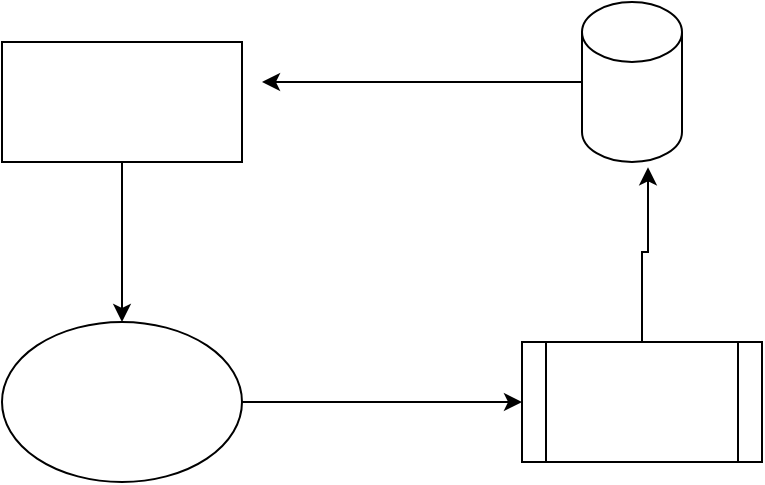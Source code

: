 <mxfile version="13.10.9" type="github">
  <diagram id="NN7nGbNH8k-FjO3jeBPV" name="第 1 页">
    <mxGraphModel dx="1038" dy="548" grid="1" gridSize="10" guides="1" tooltips="1" connect="1" arrows="1" fold="1" page="1" pageScale="1" pageWidth="827" pageHeight="1169" math="0" shadow="0">
      <root>
        <mxCell id="0" />
        <mxCell id="1" parent="0" />
        <mxCell id="c2r1bAno3OWgJKnUA1oN-3" style="edgeStyle=orthogonalEdgeStyle;rounded=0;orthogonalLoop=1;jettySize=auto;html=1;" edge="1" parent="1" source="c2r1bAno3OWgJKnUA1oN-1" target="c2r1bAno3OWgJKnUA1oN-2">
          <mxGeometry relative="1" as="geometry" />
        </mxCell>
        <mxCell id="c2r1bAno3OWgJKnUA1oN-1" value="" style="rounded=0;whiteSpace=wrap;html=1;" vertex="1" parent="1">
          <mxGeometry x="250" y="90" width="120" height="60" as="geometry" />
        </mxCell>
        <mxCell id="c2r1bAno3OWgJKnUA1oN-5" style="edgeStyle=orthogonalEdgeStyle;rounded=0;orthogonalLoop=1;jettySize=auto;html=1;" edge="1" parent="1" source="c2r1bAno3OWgJKnUA1oN-2" target="c2r1bAno3OWgJKnUA1oN-4">
          <mxGeometry relative="1" as="geometry" />
        </mxCell>
        <mxCell id="c2r1bAno3OWgJKnUA1oN-2" value="" style="ellipse;whiteSpace=wrap;html=1;" vertex="1" parent="1">
          <mxGeometry x="250" y="230" width="120" height="80" as="geometry" />
        </mxCell>
        <mxCell id="c2r1bAno3OWgJKnUA1oN-7" style="edgeStyle=orthogonalEdgeStyle;rounded=0;orthogonalLoop=1;jettySize=auto;html=1;entryX=0.66;entryY=1.033;entryDx=0;entryDy=0;entryPerimeter=0;" edge="1" parent="1" source="c2r1bAno3OWgJKnUA1oN-4" target="c2r1bAno3OWgJKnUA1oN-6">
          <mxGeometry relative="1" as="geometry" />
        </mxCell>
        <mxCell id="c2r1bAno3OWgJKnUA1oN-4" value="" style="shape=process;whiteSpace=wrap;html=1;backgroundOutline=1;" vertex="1" parent="1">
          <mxGeometry x="510" y="240" width="120" height="60" as="geometry" />
        </mxCell>
        <mxCell id="c2r1bAno3OWgJKnUA1oN-8" style="edgeStyle=orthogonalEdgeStyle;rounded=0;orthogonalLoop=1;jettySize=auto;html=1;" edge="1" parent="1" source="c2r1bAno3OWgJKnUA1oN-6">
          <mxGeometry relative="1" as="geometry">
            <mxPoint x="380" y="110" as="targetPoint" />
          </mxGeometry>
        </mxCell>
        <mxCell id="c2r1bAno3OWgJKnUA1oN-6" value="" style="shape=cylinder3;whiteSpace=wrap;html=1;boundedLbl=1;backgroundOutline=1;size=15;" vertex="1" parent="1">
          <mxGeometry x="540" y="70" width="50" height="80" as="geometry" />
        </mxCell>
      </root>
    </mxGraphModel>
  </diagram>
</mxfile>
